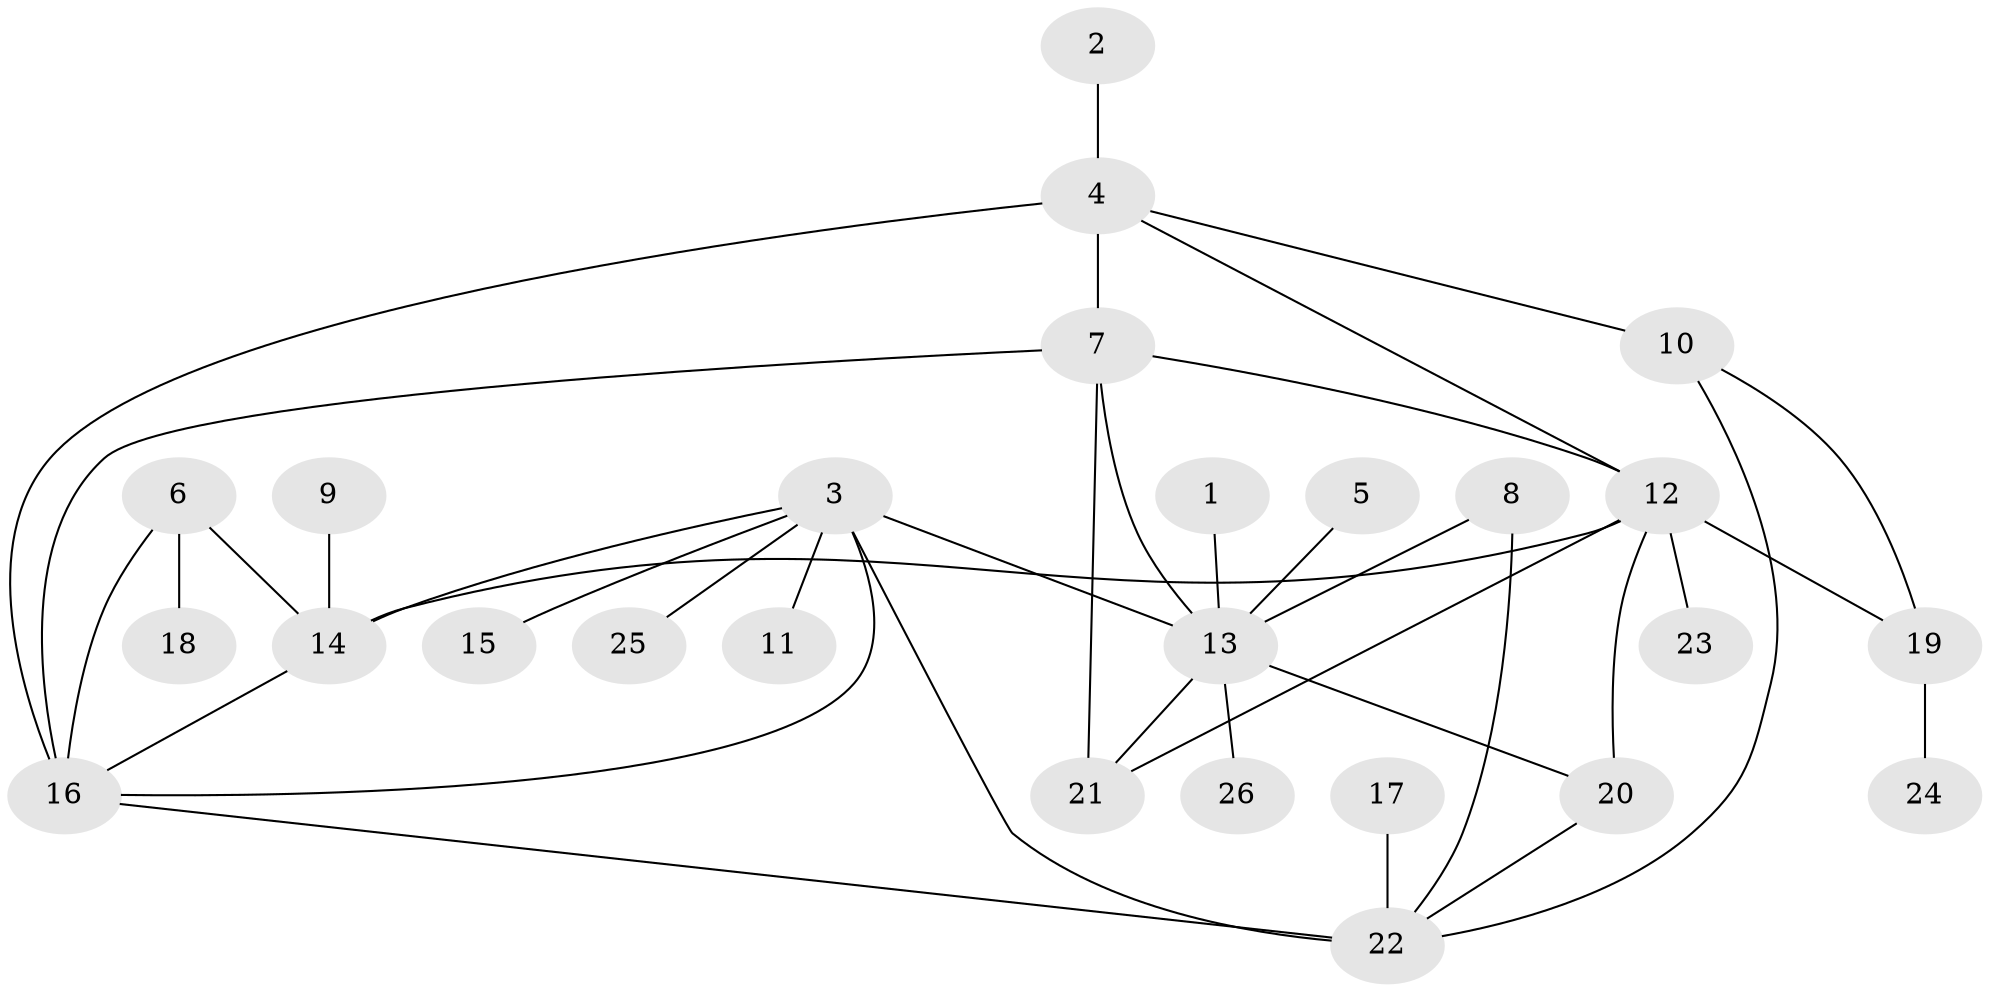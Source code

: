 // original degree distribution, {11: 0.015873015873015872, 3: 0.07936507936507936, 4: 0.047619047619047616, 8: 0.031746031746031744, 5: 0.047619047619047616, 6: 0.047619047619047616, 10: 0.031746031746031744, 1: 0.5238095238095238, 2: 0.1746031746031746}
// Generated by graph-tools (version 1.1) at 2025/37/03/04/25 23:37:39]
// undirected, 26 vertices, 39 edges
graph export_dot {
  node [color=gray90,style=filled];
  1;
  2;
  3;
  4;
  5;
  6;
  7;
  8;
  9;
  10;
  11;
  12;
  13;
  14;
  15;
  16;
  17;
  18;
  19;
  20;
  21;
  22;
  23;
  24;
  25;
  26;
  1 -- 13 [weight=1.0];
  2 -- 4 [weight=1.0];
  3 -- 11 [weight=1.0];
  3 -- 13 [weight=1.0];
  3 -- 14 [weight=1.0];
  3 -- 15 [weight=1.0];
  3 -- 16 [weight=1.0];
  3 -- 22 [weight=2.0];
  3 -- 25 [weight=1.0];
  4 -- 7 [weight=2.0];
  4 -- 10 [weight=2.0];
  4 -- 12 [weight=1.0];
  4 -- 16 [weight=2.0];
  5 -- 13 [weight=1.0];
  6 -- 14 [weight=1.0];
  6 -- 16 [weight=1.0];
  6 -- 18 [weight=1.0];
  7 -- 12 [weight=1.0];
  7 -- 13 [weight=1.0];
  7 -- 16 [weight=1.0];
  7 -- 21 [weight=1.0];
  8 -- 13 [weight=1.0];
  8 -- 22 [weight=1.0];
  9 -- 14 [weight=1.0];
  10 -- 19 [weight=1.0];
  10 -- 22 [weight=1.0];
  12 -- 14 [weight=1.0];
  12 -- 19 [weight=1.0];
  12 -- 20 [weight=2.0];
  12 -- 21 [weight=1.0];
  12 -- 23 [weight=1.0];
  13 -- 20 [weight=1.0];
  13 -- 21 [weight=1.0];
  13 -- 26 [weight=1.0];
  14 -- 16 [weight=1.0];
  16 -- 22 [weight=1.0];
  17 -- 22 [weight=1.0];
  19 -- 24 [weight=1.0];
  20 -- 22 [weight=1.0];
}

